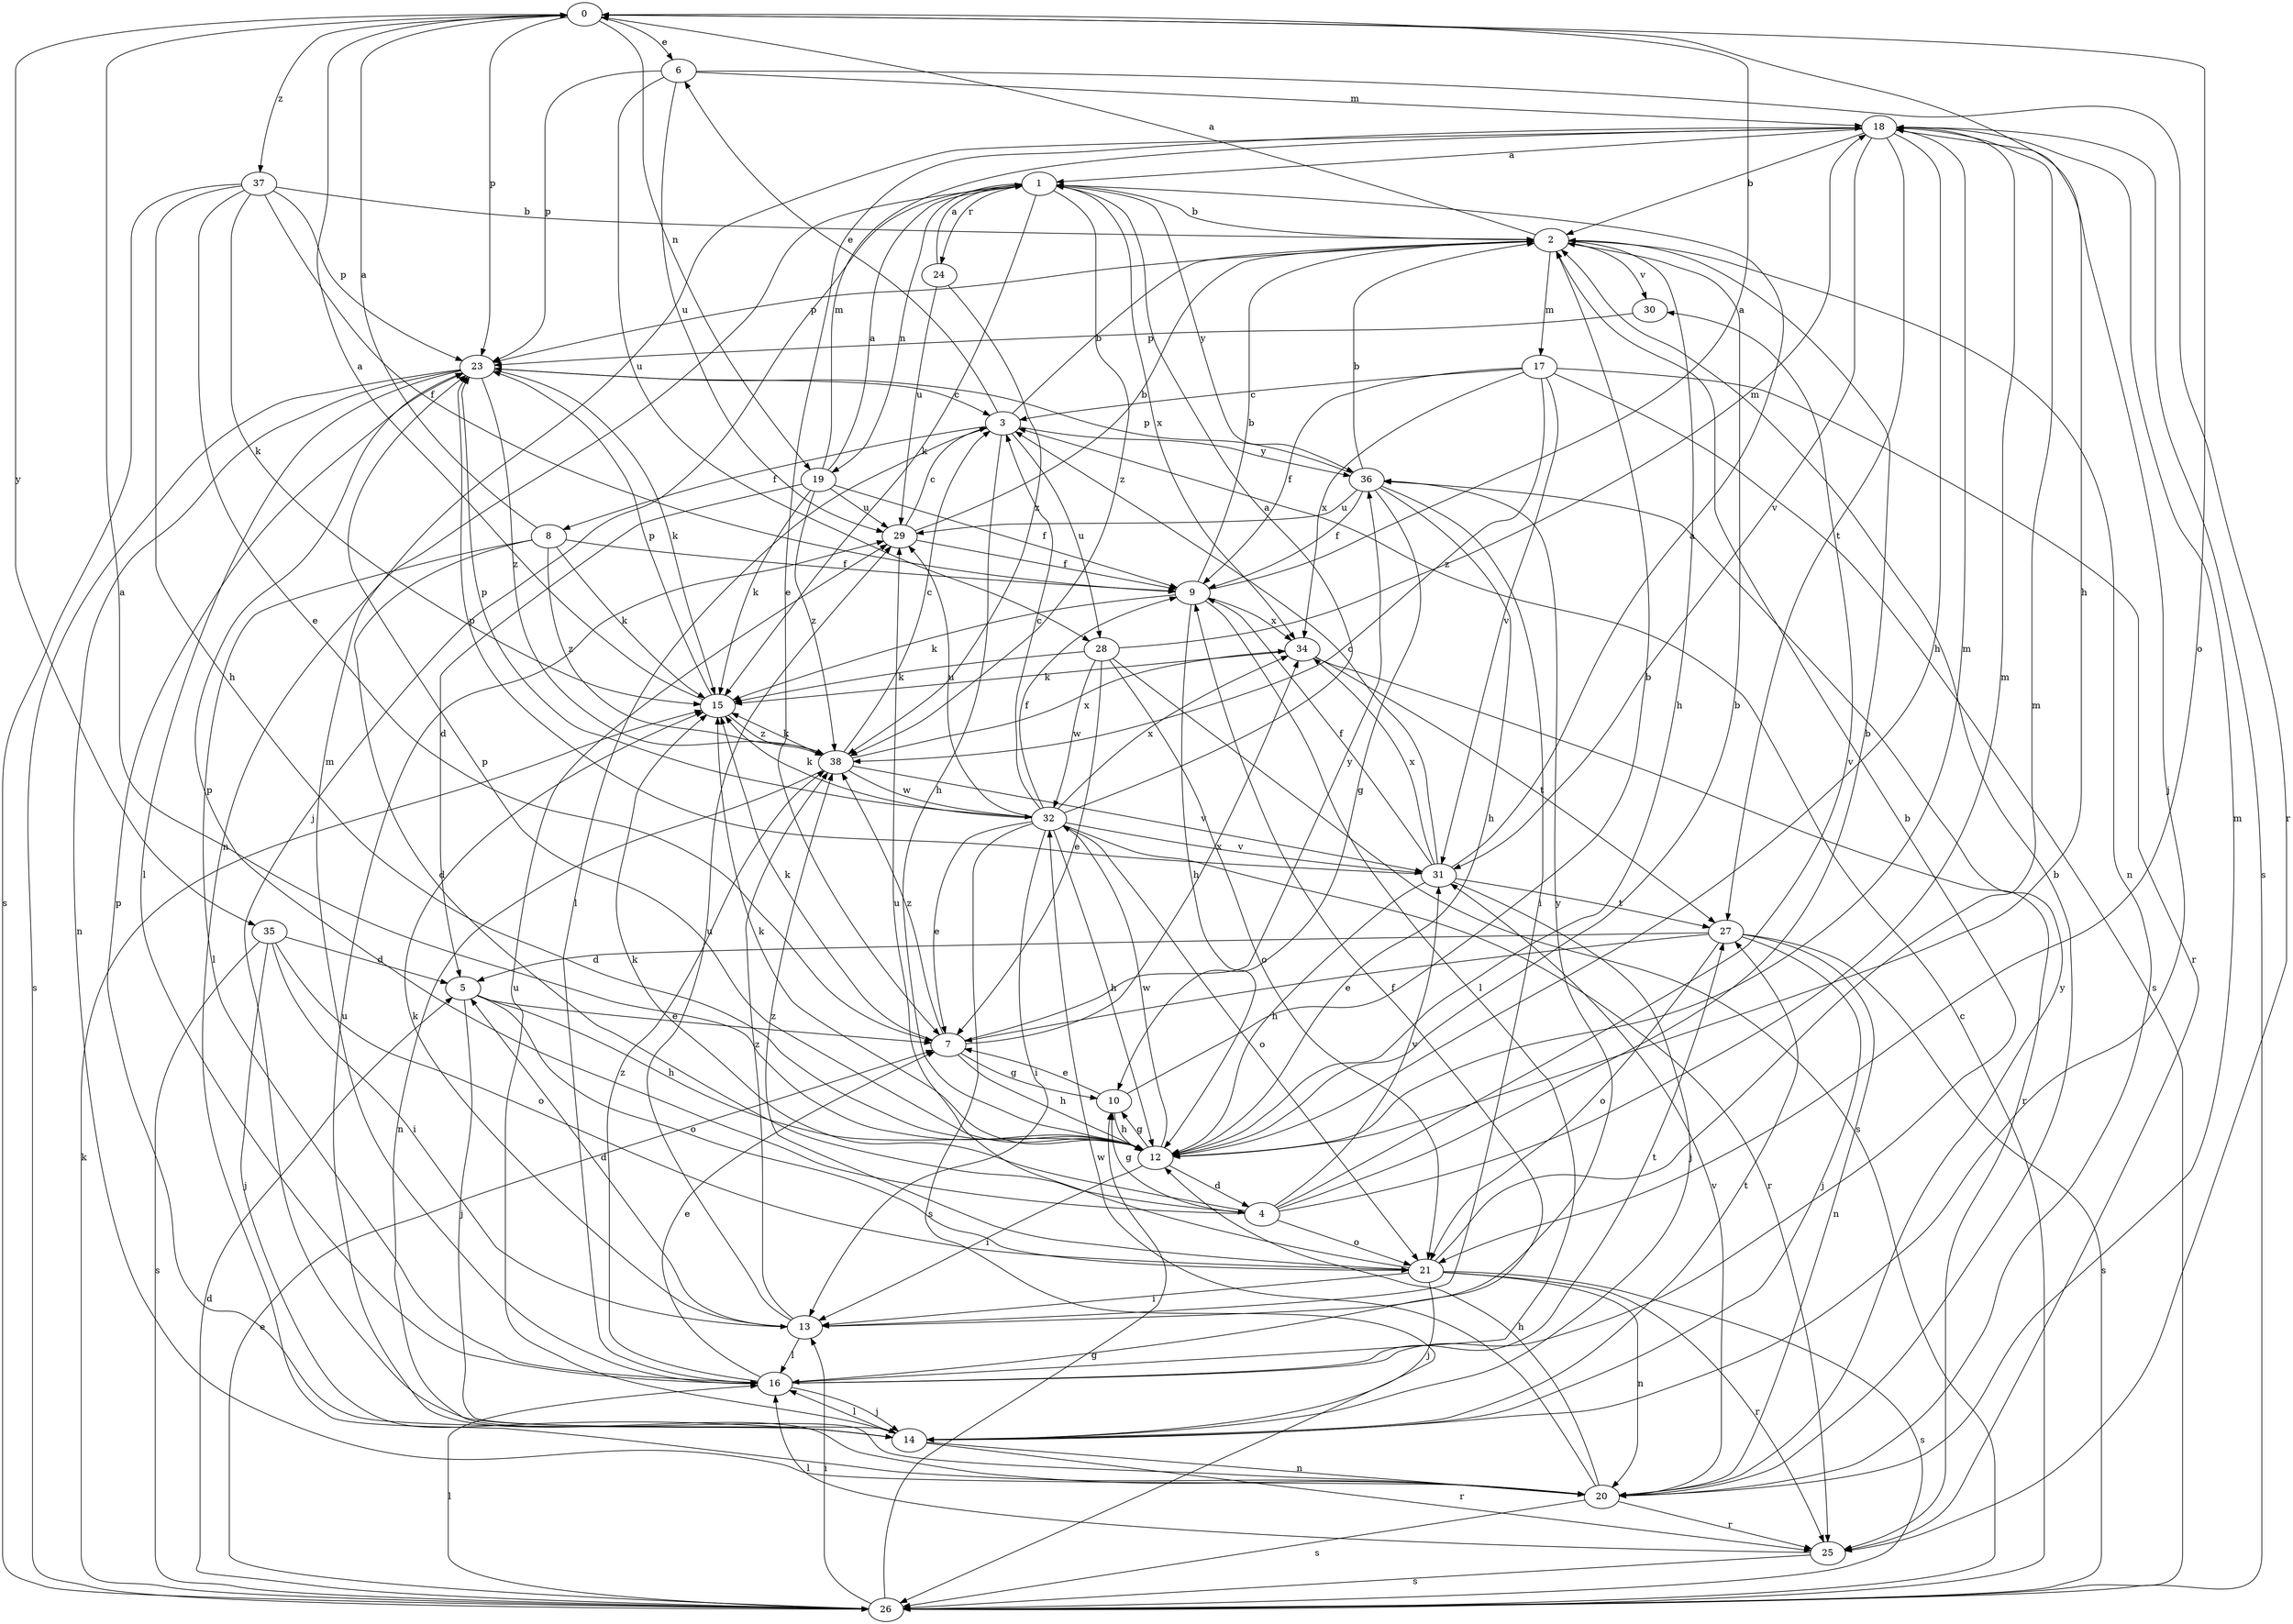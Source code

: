 strict digraph  {
0;
1;
2;
3;
4;
5;
6;
7;
8;
9;
10;
12;
13;
14;
15;
16;
17;
18;
19;
20;
21;
23;
24;
25;
26;
27;
28;
29;
30;
31;
32;
34;
35;
36;
37;
38;
0 -> 6  [label=e];
0 -> 12  [label=h];
0 -> 19  [label=n];
0 -> 21  [label=o];
0 -> 23  [label=p];
0 -> 35  [label=y];
0 -> 37  [label=z];
1 -> 2  [label=b];
1 -> 14  [label=j];
1 -> 15  [label=k];
1 -> 19  [label=n];
1 -> 20  [label=n];
1 -> 24  [label=r];
1 -> 34  [label=x];
1 -> 36  [label=y];
1 -> 38  [label=z];
2 -> 0  [label=a];
2 -> 12  [label=h];
2 -> 17  [label=m];
2 -> 20  [label=n];
2 -> 23  [label=p];
2 -> 30  [label=v];
3 -> 2  [label=b];
3 -> 6  [label=e];
3 -> 8  [label=f];
3 -> 12  [label=h];
3 -> 16  [label=l];
3 -> 28  [label=u];
3 -> 36  [label=y];
4 -> 2  [label=b];
4 -> 10  [label=g];
4 -> 15  [label=k];
4 -> 18  [label=m];
4 -> 21  [label=o];
4 -> 23  [label=p];
4 -> 30  [label=v];
4 -> 31  [label=v];
5 -> 7  [label=e];
5 -> 12  [label=h];
5 -> 14  [label=j];
5 -> 21  [label=o];
6 -> 18  [label=m];
6 -> 23  [label=p];
6 -> 25  [label=r];
6 -> 28  [label=u];
6 -> 29  [label=u];
7 -> 10  [label=g];
7 -> 12  [label=h];
7 -> 15  [label=k];
7 -> 34  [label=x];
7 -> 36  [label=y];
7 -> 38  [label=z];
8 -> 0  [label=a];
8 -> 4  [label=d];
8 -> 9  [label=f];
8 -> 15  [label=k];
8 -> 16  [label=l];
8 -> 38  [label=z];
9 -> 0  [label=a];
9 -> 2  [label=b];
9 -> 12  [label=h];
9 -> 15  [label=k];
9 -> 16  [label=l];
9 -> 34  [label=x];
10 -> 2  [label=b];
10 -> 7  [label=e];
10 -> 12  [label=h];
12 -> 0  [label=a];
12 -> 2  [label=b];
12 -> 4  [label=d];
12 -> 10  [label=g];
12 -> 13  [label=i];
12 -> 15  [label=k];
12 -> 18  [label=m];
12 -> 23  [label=p];
12 -> 32  [label=w];
13 -> 5  [label=d];
13 -> 15  [label=k];
13 -> 16  [label=l];
13 -> 29  [label=u];
13 -> 36  [label=y];
13 -> 38  [label=z];
14 -> 16  [label=l];
14 -> 20  [label=n];
14 -> 23  [label=p];
14 -> 25  [label=r];
14 -> 27  [label=t];
14 -> 29  [label=u];
15 -> 0  [label=a];
15 -> 23  [label=p];
15 -> 38  [label=z];
16 -> 2  [label=b];
16 -> 7  [label=e];
16 -> 9  [label=f];
16 -> 14  [label=j];
16 -> 18  [label=m];
16 -> 27  [label=t];
16 -> 38  [label=z];
17 -> 3  [label=c];
17 -> 9  [label=f];
17 -> 25  [label=r];
17 -> 26  [label=s];
17 -> 31  [label=v];
17 -> 34  [label=x];
17 -> 38  [label=z];
18 -> 1  [label=a];
18 -> 2  [label=b];
18 -> 7  [label=e];
18 -> 12  [label=h];
18 -> 14  [label=j];
18 -> 26  [label=s];
18 -> 27  [label=t];
18 -> 31  [label=v];
19 -> 1  [label=a];
19 -> 5  [label=d];
19 -> 9  [label=f];
19 -> 15  [label=k];
19 -> 18  [label=m];
19 -> 29  [label=u];
19 -> 38  [label=z];
20 -> 2  [label=b];
20 -> 12  [label=h];
20 -> 18  [label=m];
20 -> 25  [label=r];
20 -> 26  [label=s];
20 -> 29  [label=u];
20 -> 31  [label=v];
20 -> 32  [label=w];
20 -> 36  [label=y];
21 -> 13  [label=i];
21 -> 14  [label=j];
21 -> 18  [label=m];
21 -> 20  [label=n];
21 -> 25  [label=r];
21 -> 26  [label=s];
21 -> 29  [label=u];
21 -> 38  [label=z];
23 -> 3  [label=c];
23 -> 15  [label=k];
23 -> 16  [label=l];
23 -> 20  [label=n];
23 -> 26  [label=s];
23 -> 38  [label=z];
24 -> 1  [label=a];
24 -> 29  [label=u];
24 -> 38  [label=z];
25 -> 16  [label=l];
25 -> 26  [label=s];
26 -> 3  [label=c];
26 -> 5  [label=d];
26 -> 7  [label=e];
26 -> 10  [label=g];
26 -> 13  [label=i];
26 -> 15  [label=k];
26 -> 16  [label=l];
27 -> 5  [label=d];
27 -> 7  [label=e];
27 -> 14  [label=j];
27 -> 20  [label=n];
27 -> 21  [label=o];
27 -> 26  [label=s];
28 -> 7  [label=e];
28 -> 15  [label=k];
28 -> 18  [label=m];
28 -> 21  [label=o];
28 -> 26  [label=s];
28 -> 32  [label=w];
29 -> 2  [label=b];
29 -> 3  [label=c];
29 -> 9  [label=f];
30 -> 23  [label=p];
31 -> 1  [label=a];
31 -> 3  [label=c];
31 -> 9  [label=f];
31 -> 12  [label=h];
31 -> 14  [label=j];
31 -> 23  [label=p];
31 -> 27  [label=t];
31 -> 34  [label=x];
32 -> 1  [label=a];
32 -> 3  [label=c];
32 -> 7  [label=e];
32 -> 9  [label=f];
32 -> 12  [label=h];
32 -> 13  [label=i];
32 -> 15  [label=k];
32 -> 21  [label=o];
32 -> 23  [label=p];
32 -> 25  [label=r];
32 -> 26  [label=s];
32 -> 29  [label=u];
32 -> 31  [label=v];
32 -> 34  [label=x];
34 -> 15  [label=k];
34 -> 25  [label=r];
34 -> 27  [label=t];
35 -> 5  [label=d];
35 -> 13  [label=i];
35 -> 14  [label=j];
35 -> 21  [label=o];
35 -> 26  [label=s];
36 -> 2  [label=b];
36 -> 9  [label=f];
36 -> 10  [label=g];
36 -> 12  [label=h];
36 -> 13  [label=i];
36 -> 23  [label=p];
36 -> 29  [label=u];
37 -> 2  [label=b];
37 -> 7  [label=e];
37 -> 9  [label=f];
37 -> 12  [label=h];
37 -> 15  [label=k];
37 -> 23  [label=p];
37 -> 26  [label=s];
38 -> 3  [label=c];
38 -> 15  [label=k];
38 -> 20  [label=n];
38 -> 31  [label=v];
38 -> 32  [label=w];
38 -> 34  [label=x];
}
